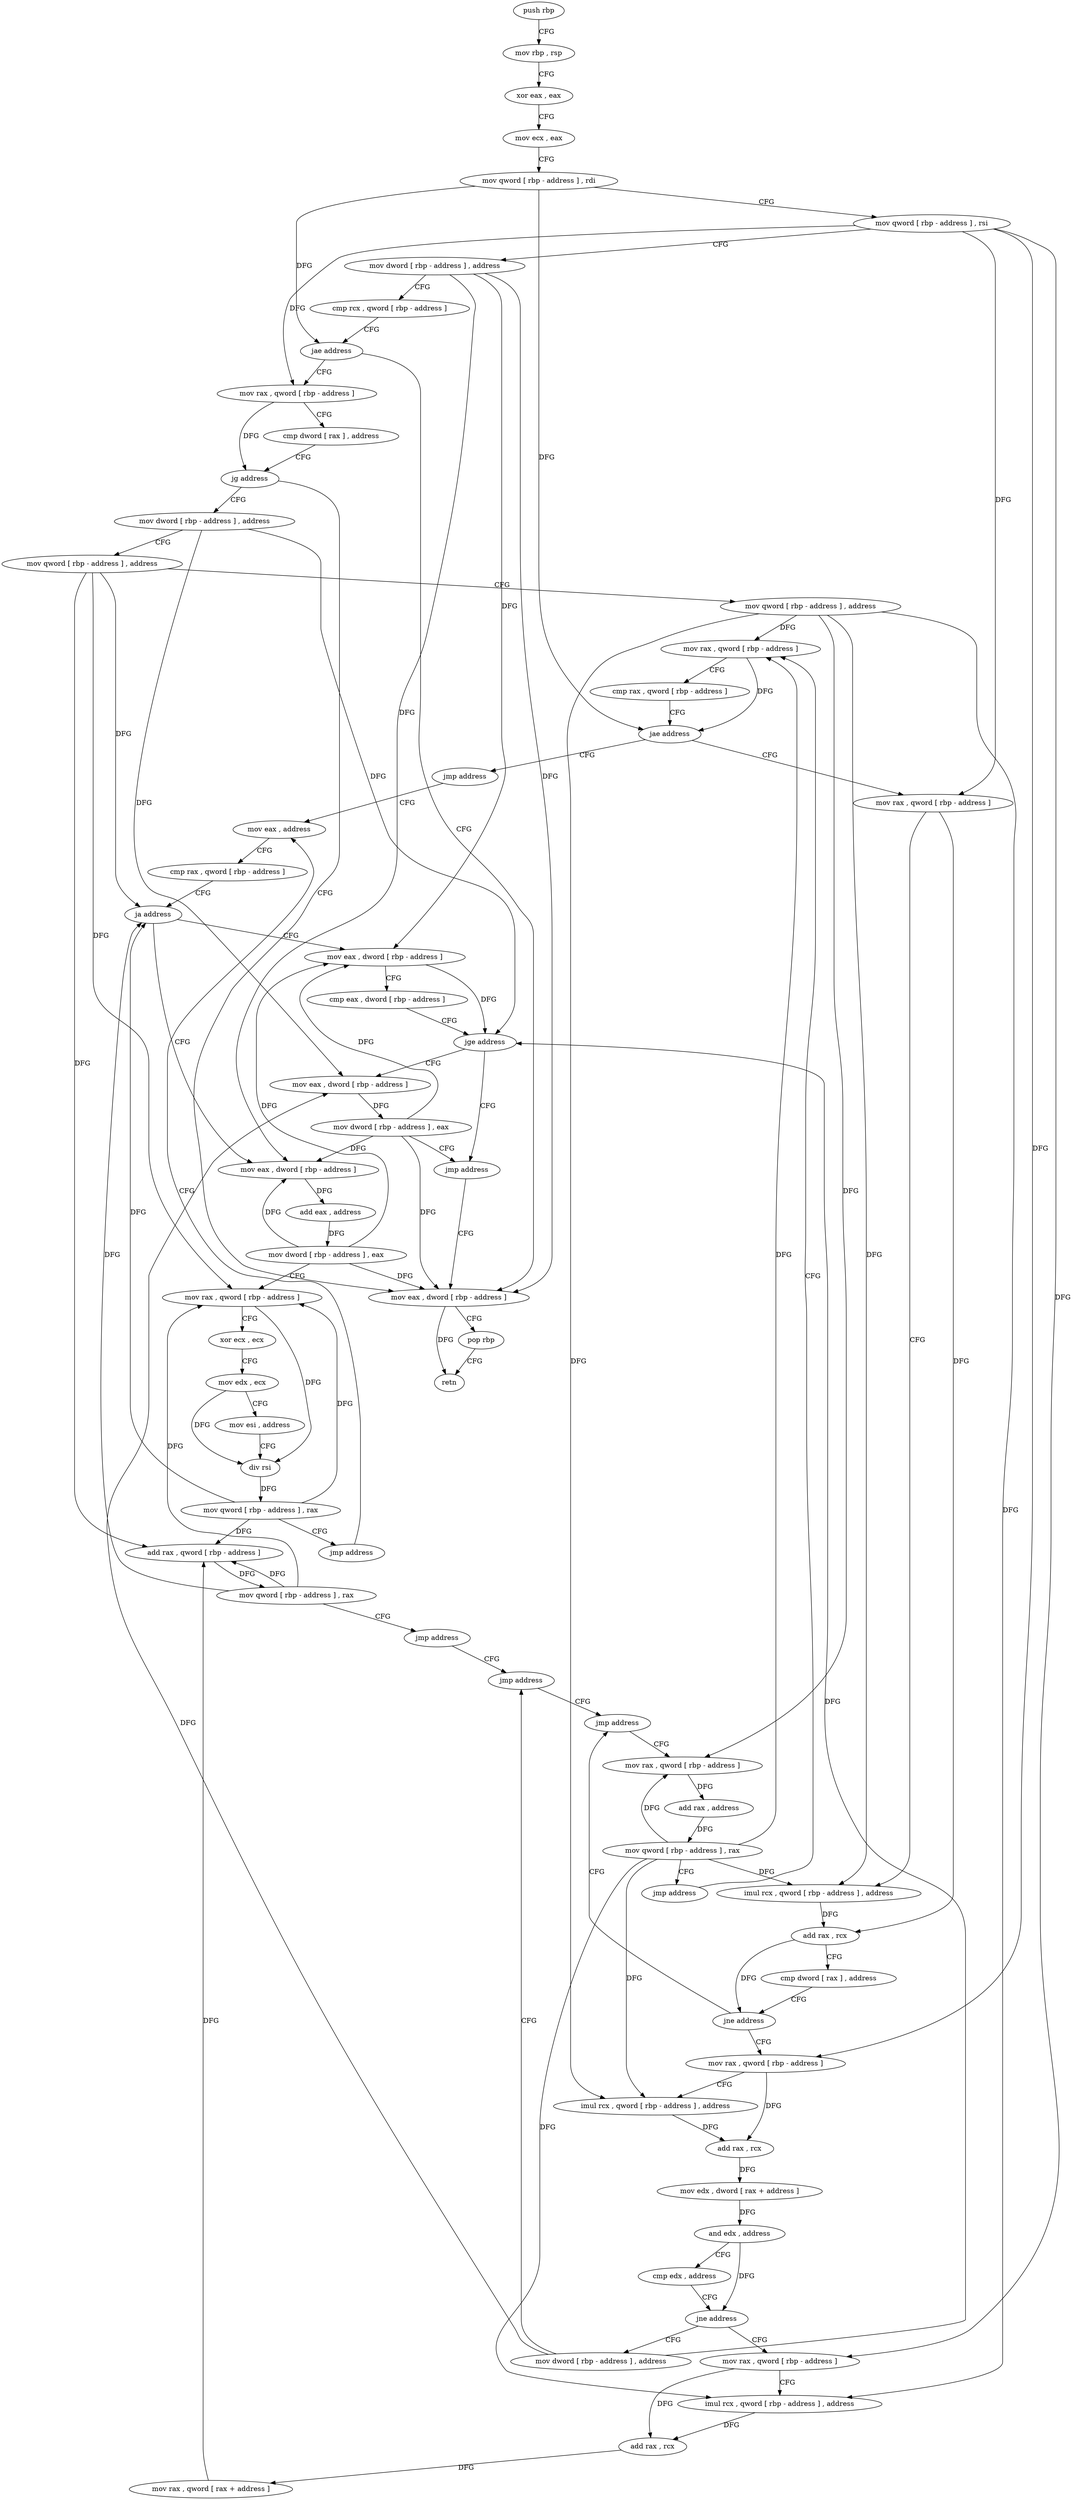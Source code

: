 digraph "func" {
"4205776" [label = "push rbp" ]
"4205777" [label = "mov rbp , rsp" ]
"4205780" [label = "xor eax , eax" ]
"4205782" [label = "mov ecx , eax" ]
"4205784" [label = "mov qword [ rbp - address ] , rdi" ]
"4205788" [label = "mov qword [ rbp - address ] , rsi" ]
"4205792" [label = "mov dword [ rbp - address ] , address" ]
"4205799" [label = "cmp rcx , qword [ rbp - address ]" ]
"4205803" [label = "jae address" ]
"4206064" [label = "mov eax , dword [ rbp - address ]" ]
"4205809" [label = "mov rax , qword [ rbp - address ]" ]
"4206067" [label = "pop rbp" ]
"4206068" [label = "retn" ]
"4205813" [label = "cmp dword [ rax ] , address" ]
"4205816" [label = "jg address" ]
"4205822" [label = "mov dword [ rbp - address ] , address" ]
"4205829" [label = "mov qword [ rbp - address ] , address" ]
"4205837" [label = "mov qword [ rbp - address ] , address" ]
"4205845" [label = "mov rax , qword [ rbp - address ]" ]
"4205987" [label = "jmp address" ]
"4205992" [label = "mov eax , address" ]
"4205859" [label = "mov rax , qword [ rbp - address ]" ]
"4205863" [label = "imul rcx , qword [ rbp - address ] , address" ]
"4205871" [label = "add rax , rcx" ]
"4205874" [label = "cmp dword [ rax ] , address" ]
"4205877" [label = "jne address" ]
"4205963" [label = "jmp address" ]
"4205883" [label = "mov rax , qword [ rbp - address ]" ]
"4205997" [label = "cmp rax , qword [ rbp - address ]" ]
"4206001" [label = "ja address" ]
"4206041" [label = "mov eax , dword [ rbp - address ]" ]
"4206007" [label = "mov eax , dword [ rbp - address ]" ]
"4205968" [label = "mov rax , qword [ rbp - address ]" ]
"4205887" [label = "imul rcx , qword [ rbp - address ] , address" ]
"4205895" [label = "add rax , rcx" ]
"4205898" [label = "mov edx , dword [ rax + address ]" ]
"4205901" [label = "and edx , address" ]
"4205907" [label = "cmp edx , address" ]
"4205913" [label = "jne address" ]
"4205951" [label = "mov dword [ rbp - address ] , address" ]
"4205919" [label = "mov rax , qword [ rbp - address ]" ]
"4206044" [label = "cmp eax , dword [ rbp - address ]" ]
"4206047" [label = "jge address" ]
"4206059" [label = "jmp address" ]
"4206053" [label = "mov eax , dword [ rbp - address ]" ]
"4206010" [label = "add eax , address" ]
"4206013" [label = "mov dword [ rbp - address ] , eax" ]
"4206016" [label = "mov rax , qword [ rbp - address ]" ]
"4206020" [label = "xor ecx , ecx" ]
"4206022" [label = "mov edx , ecx" ]
"4206024" [label = "mov esi , address" ]
"4206029" [label = "div rsi" ]
"4206032" [label = "mov qword [ rbp - address ] , rax" ]
"4206036" [label = "jmp address" ]
"4205972" [label = "add rax , address" ]
"4205978" [label = "mov qword [ rbp - address ] , rax" ]
"4205982" [label = "jmp address" ]
"4205958" [label = "jmp address" ]
"4205923" [label = "imul rcx , qword [ rbp - address ] , address" ]
"4205931" [label = "add rax , rcx" ]
"4205934" [label = "mov rax , qword [ rax + address ]" ]
"4205938" [label = "add rax , qword [ rbp - address ]" ]
"4205942" [label = "mov qword [ rbp - address ] , rax" ]
"4205946" [label = "jmp address" ]
"4206056" [label = "mov dword [ rbp - address ] , eax" ]
"4205849" [label = "cmp rax , qword [ rbp - address ]" ]
"4205853" [label = "jae address" ]
"4205776" -> "4205777" [ label = "CFG" ]
"4205777" -> "4205780" [ label = "CFG" ]
"4205780" -> "4205782" [ label = "CFG" ]
"4205782" -> "4205784" [ label = "CFG" ]
"4205784" -> "4205788" [ label = "CFG" ]
"4205784" -> "4205803" [ label = "DFG" ]
"4205784" -> "4205853" [ label = "DFG" ]
"4205788" -> "4205792" [ label = "CFG" ]
"4205788" -> "4205809" [ label = "DFG" ]
"4205788" -> "4205859" [ label = "DFG" ]
"4205788" -> "4205883" [ label = "DFG" ]
"4205788" -> "4205919" [ label = "DFG" ]
"4205792" -> "4205799" [ label = "CFG" ]
"4205792" -> "4206064" [ label = "DFG" ]
"4205792" -> "4206041" [ label = "DFG" ]
"4205792" -> "4206007" [ label = "DFG" ]
"4205799" -> "4205803" [ label = "CFG" ]
"4205803" -> "4206064" [ label = "CFG" ]
"4205803" -> "4205809" [ label = "CFG" ]
"4206064" -> "4206067" [ label = "CFG" ]
"4206064" -> "4206068" [ label = "DFG" ]
"4205809" -> "4205813" [ label = "CFG" ]
"4205809" -> "4205816" [ label = "DFG" ]
"4206067" -> "4206068" [ label = "CFG" ]
"4205813" -> "4205816" [ label = "CFG" ]
"4205816" -> "4206064" [ label = "CFG" ]
"4205816" -> "4205822" [ label = "CFG" ]
"4205822" -> "4205829" [ label = "CFG" ]
"4205822" -> "4206047" [ label = "DFG" ]
"4205822" -> "4206053" [ label = "DFG" ]
"4205829" -> "4205837" [ label = "CFG" ]
"4205829" -> "4206001" [ label = "DFG" ]
"4205829" -> "4206016" [ label = "DFG" ]
"4205829" -> "4205938" [ label = "DFG" ]
"4205837" -> "4205845" [ label = "DFG" ]
"4205837" -> "4205863" [ label = "DFG" ]
"4205837" -> "4205887" [ label = "DFG" ]
"4205837" -> "4205968" [ label = "DFG" ]
"4205837" -> "4205923" [ label = "DFG" ]
"4205845" -> "4205849" [ label = "CFG" ]
"4205845" -> "4205853" [ label = "DFG" ]
"4205987" -> "4205992" [ label = "CFG" ]
"4205992" -> "4205997" [ label = "CFG" ]
"4205859" -> "4205863" [ label = "CFG" ]
"4205859" -> "4205871" [ label = "DFG" ]
"4205863" -> "4205871" [ label = "DFG" ]
"4205871" -> "4205874" [ label = "CFG" ]
"4205871" -> "4205877" [ label = "DFG" ]
"4205874" -> "4205877" [ label = "CFG" ]
"4205877" -> "4205963" [ label = "CFG" ]
"4205877" -> "4205883" [ label = "CFG" ]
"4205963" -> "4205968" [ label = "CFG" ]
"4205883" -> "4205887" [ label = "CFG" ]
"4205883" -> "4205895" [ label = "DFG" ]
"4205997" -> "4206001" [ label = "CFG" ]
"4206001" -> "4206041" [ label = "CFG" ]
"4206001" -> "4206007" [ label = "CFG" ]
"4206041" -> "4206044" [ label = "CFG" ]
"4206041" -> "4206047" [ label = "DFG" ]
"4206007" -> "4206010" [ label = "DFG" ]
"4205968" -> "4205972" [ label = "DFG" ]
"4205887" -> "4205895" [ label = "DFG" ]
"4205895" -> "4205898" [ label = "DFG" ]
"4205898" -> "4205901" [ label = "DFG" ]
"4205901" -> "4205907" [ label = "CFG" ]
"4205901" -> "4205913" [ label = "DFG" ]
"4205907" -> "4205913" [ label = "CFG" ]
"4205913" -> "4205951" [ label = "CFG" ]
"4205913" -> "4205919" [ label = "CFG" ]
"4205951" -> "4205958" [ label = "CFG" ]
"4205951" -> "4206047" [ label = "DFG" ]
"4205951" -> "4206053" [ label = "DFG" ]
"4205919" -> "4205923" [ label = "CFG" ]
"4205919" -> "4205931" [ label = "DFG" ]
"4206044" -> "4206047" [ label = "CFG" ]
"4206047" -> "4206059" [ label = "CFG" ]
"4206047" -> "4206053" [ label = "CFG" ]
"4206059" -> "4206064" [ label = "CFG" ]
"4206053" -> "4206056" [ label = "DFG" ]
"4206010" -> "4206013" [ label = "DFG" ]
"4206013" -> "4206016" [ label = "CFG" ]
"4206013" -> "4206064" [ label = "DFG" ]
"4206013" -> "4206041" [ label = "DFG" ]
"4206013" -> "4206007" [ label = "DFG" ]
"4206016" -> "4206020" [ label = "CFG" ]
"4206016" -> "4206029" [ label = "DFG" ]
"4206020" -> "4206022" [ label = "CFG" ]
"4206022" -> "4206024" [ label = "CFG" ]
"4206022" -> "4206029" [ label = "DFG" ]
"4206024" -> "4206029" [ label = "CFG" ]
"4206029" -> "4206032" [ label = "DFG" ]
"4206032" -> "4206036" [ label = "CFG" ]
"4206032" -> "4206001" [ label = "DFG" ]
"4206032" -> "4206016" [ label = "DFG" ]
"4206032" -> "4205938" [ label = "DFG" ]
"4206036" -> "4205992" [ label = "CFG" ]
"4205972" -> "4205978" [ label = "DFG" ]
"4205978" -> "4205982" [ label = "CFG" ]
"4205978" -> "4205845" [ label = "DFG" ]
"4205978" -> "4205863" [ label = "DFG" ]
"4205978" -> "4205887" [ label = "DFG" ]
"4205978" -> "4205968" [ label = "DFG" ]
"4205978" -> "4205923" [ label = "DFG" ]
"4205982" -> "4205845" [ label = "CFG" ]
"4205958" -> "4205963" [ label = "CFG" ]
"4205923" -> "4205931" [ label = "DFG" ]
"4205931" -> "4205934" [ label = "DFG" ]
"4205934" -> "4205938" [ label = "DFG" ]
"4205938" -> "4205942" [ label = "DFG" ]
"4205942" -> "4205946" [ label = "CFG" ]
"4205942" -> "4206001" [ label = "DFG" ]
"4205942" -> "4206016" [ label = "DFG" ]
"4205942" -> "4205938" [ label = "DFG" ]
"4205946" -> "4205958" [ label = "CFG" ]
"4206056" -> "4206059" [ label = "CFG" ]
"4206056" -> "4206064" [ label = "DFG" ]
"4206056" -> "4206041" [ label = "DFG" ]
"4206056" -> "4206007" [ label = "DFG" ]
"4205849" -> "4205853" [ label = "CFG" ]
"4205853" -> "4205987" [ label = "CFG" ]
"4205853" -> "4205859" [ label = "CFG" ]
}
